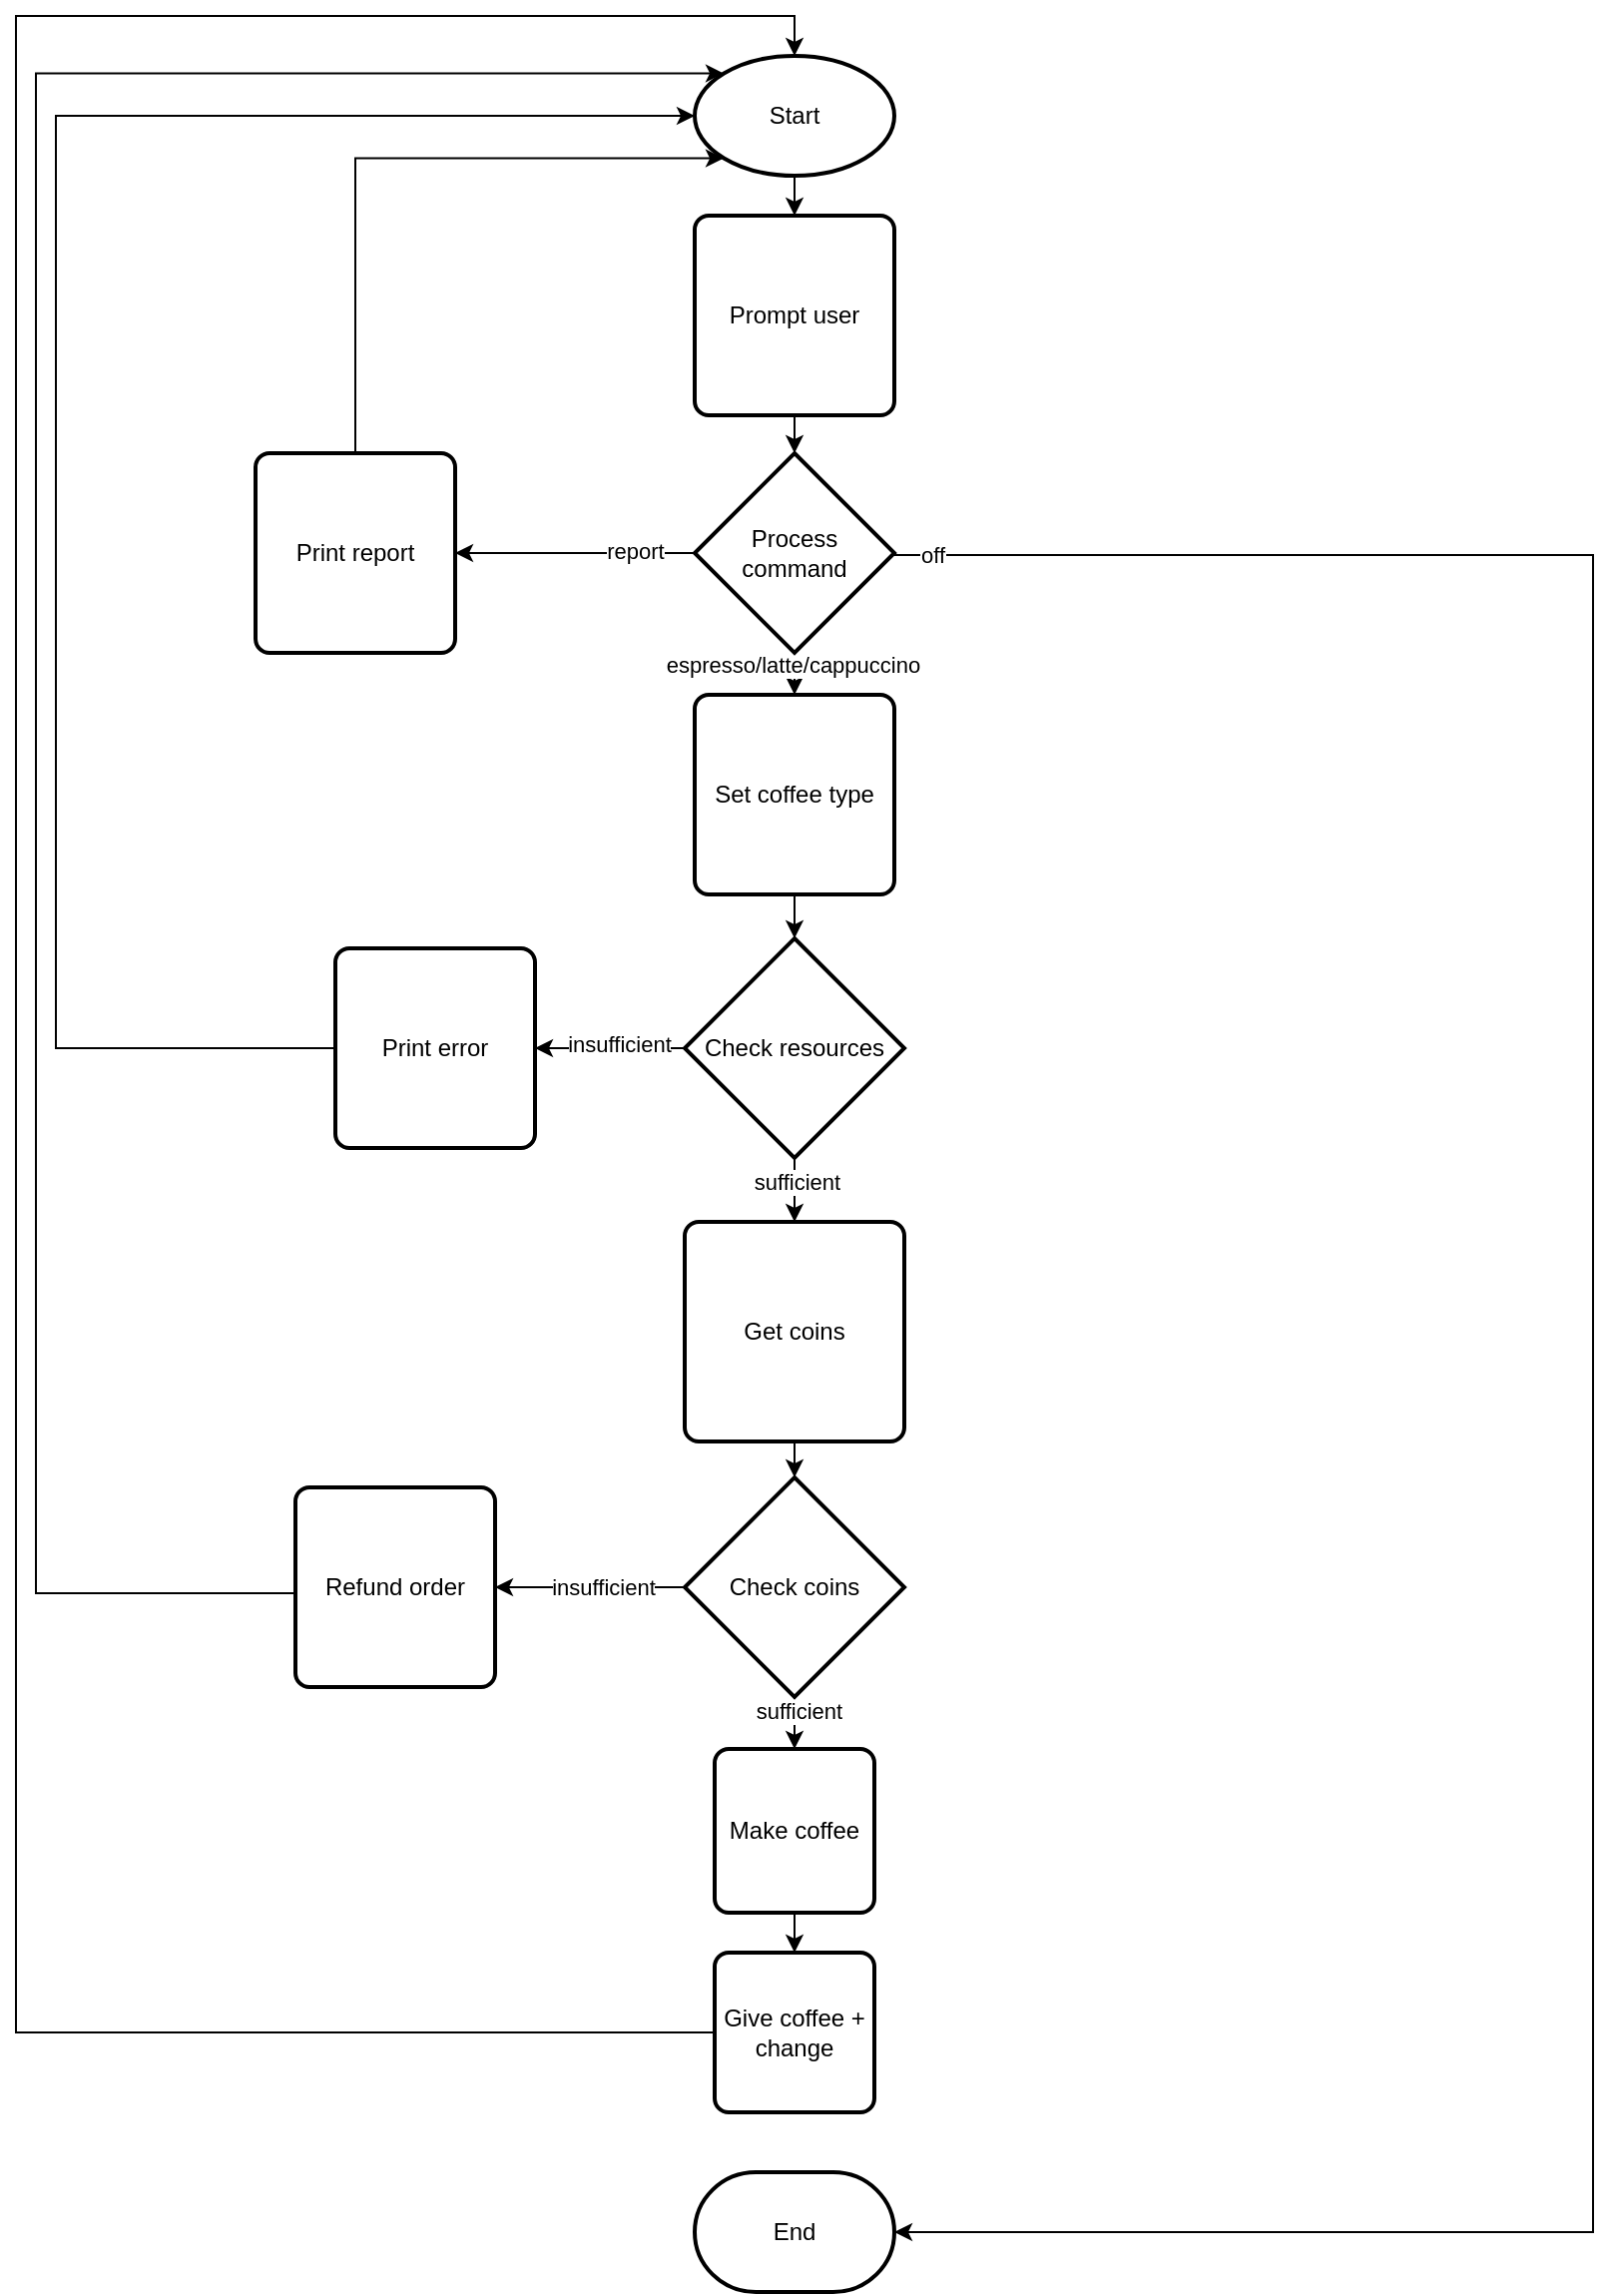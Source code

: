 <mxfile version="24.7.17">
  <diagram id="C5RBs43oDa-KdzZeNtuy" name="Page-1">
    <mxGraphModel grid="1" page="1" gridSize="10" guides="1" tooltips="1" connect="1" arrows="1" fold="1" pageScale="1" pageWidth="827" pageHeight="1169" math="0" shadow="0">
      <root>
        <mxCell id="WIyWlLk6GJQsqaUBKTNV-0" />
        <mxCell id="WIyWlLk6GJQsqaUBKTNV-1" parent="WIyWlLk6GJQsqaUBKTNV-0" />
        <mxCell id="qFU8ii4fWrEPRFGAN8I9-0" value="Start" style="strokeWidth=2;html=1;shape=mxgraph.flowchart.start_1;whiteSpace=wrap;" vertex="1" parent="WIyWlLk6GJQsqaUBKTNV-1">
          <mxGeometry x="350" y="30" width="100" height="60" as="geometry" />
        </mxCell>
        <mxCell id="qFU8ii4fWrEPRFGAN8I9-1" value="Prompt user" style="strokeWidth=2;html=1;shape=label;whiteSpace=wrap;rounded=1;absoluteArcSize=1;arcSize=14;" vertex="1" parent="WIyWlLk6GJQsqaUBKTNV-1">
          <mxGeometry x="350" y="110" width="100" height="100" as="geometry" />
        </mxCell>
        <mxCell id="qFU8ii4fWrEPRFGAN8I9-2" value="End" style="strokeWidth=2;html=1;shape=mxgraph.flowchart.terminator;whiteSpace=wrap;" vertex="1" parent="WIyWlLk6GJQsqaUBKTNV-1">
          <mxGeometry x="350" y="1090" width="100" height="60" as="geometry" />
        </mxCell>
        <mxCell id="qFU8ii4fWrEPRFGAN8I9-5" value="Print report" style="rounded=1;whiteSpace=wrap;html=1;absoluteArcSize=1;arcSize=14;strokeWidth=2;" vertex="1" parent="WIyWlLk6GJQsqaUBKTNV-1">
          <mxGeometry x="130" y="229" width="100" height="100" as="geometry" />
        </mxCell>
        <mxCell id="qFU8ii4fWrEPRFGAN8I9-8" style="edgeStyle=orthogonalEdgeStyle;rounded=0;orthogonalLoop=1;jettySize=auto;html=1;exitX=0.5;exitY=1;exitDx=0;exitDy=0;exitPerimeter=0;entryX=0.5;entryY=0;entryDx=0;entryDy=0;entryPerimeter=0;" edge="1" parent="WIyWlLk6GJQsqaUBKTNV-1" source="qFU8ii4fWrEPRFGAN8I9-0" target="qFU8ii4fWrEPRFGAN8I9-1">
          <mxGeometry relative="1" as="geometry" />
        </mxCell>
        <mxCell id="qFU8ii4fWrEPRFGAN8I9-9" value="Set coffee type" style="rounded=1;whiteSpace=wrap;html=1;absoluteArcSize=1;arcSize=14;strokeWidth=2;shape=label;" vertex="1" parent="WIyWlLk6GJQsqaUBKTNV-1">
          <mxGeometry x="350" y="350" width="100" height="100" as="geometry" />
        </mxCell>
        <mxCell id="qFU8ii4fWrEPRFGAN8I9-19" style="edgeStyle=orthogonalEdgeStyle;rounded=0;orthogonalLoop=1;jettySize=auto;html=1;exitX=0;exitY=0.5;exitDx=0;exitDy=0;exitPerimeter=0;entryX=1;entryY=0.5;entryDx=0;entryDy=0;" edge="1" parent="WIyWlLk6GJQsqaUBKTNV-1" source="qFU8ii4fWrEPRFGAN8I9-12" target="qFU8ii4fWrEPRFGAN8I9-18">
          <mxGeometry relative="1" as="geometry" />
        </mxCell>
        <mxCell id="qFU8ii4fWrEPRFGAN8I9-21" value="insufficient" style="edgeLabel;html=1;align=center;verticalAlign=middle;resizable=0;points=[];" connectable="0" vertex="1" parent="qFU8ii4fWrEPRFGAN8I9-19">
          <mxGeometry x="-0.119" y="-2" relative="1" as="geometry">
            <mxPoint as="offset" />
          </mxGeometry>
        </mxCell>
        <mxCell id="qFU8ii4fWrEPRFGAN8I9-12" value="Check resources" style="rounded=1;whiteSpace=wrap;html=1;absoluteArcSize=1;arcSize=14;strokeWidth=2;shape=mxgraph.flowchart.decision;" vertex="1" parent="WIyWlLk6GJQsqaUBKTNV-1">
          <mxGeometry x="345" y="472" width="110" height="110" as="geometry" />
        </mxCell>
        <mxCell id="qFU8ii4fWrEPRFGAN8I9-13" style="edgeStyle=orthogonalEdgeStyle;rounded=0;orthogonalLoop=1;jettySize=auto;html=1;exitX=0.5;exitY=1;exitDx=0;exitDy=0;entryX=0.5;entryY=0;entryDx=0;entryDy=0;entryPerimeter=0;" edge="1" parent="WIyWlLk6GJQsqaUBKTNV-1" source="qFU8ii4fWrEPRFGAN8I9-9" target="qFU8ii4fWrEPRFGAN8I9-12">
          <mxGeometry relative="1" as="geometry" />
        </mxCell>
        <mxCell id="qFU8ii4fWrEPRFGAN8I9-18" value="Print error" style="rounded=1;whiteSpace=wrap;html=1;absoluteArcSize=1;arcSize=14;strokeWidth=2;shape=label;" vertex="1" parent="WIyWlLk6GJQsqaUBKTNV-1">
          <mxGeometry x="170" y="477" width="100" height="100" as="geometry" />
        </mxCell>
        <mxCell id="qFU8ii4fWrEPRFGAN8I9-22" value="Get coins" style="rounded=1;whiteSpace=wrap;html=1;absoluteArcSize=1;arcSize=14;strokeWidth=2;shape=label;" vertex="1" parent="WIyWlLk6GJQsqaUBKTNV-1">
          <mxGeometry x="345" y="614" width="110" height="110" as="geometry" />
        </mxCell>
        <mxCell id="qFU8ii4fWrEPRFGAN8I9-23" style="edgeStyle=orthogonalEdgeStyle;rounded=0;orthogonalLoop=1;jettySize=auto;html=1;exitX=0.5;exitY=1;exitDx=0;exitDy=0;exitPerimeter=0;entryX=0.5;entryY=0;entryDx=0;entryDy=0;entryPerimeter=0;" edge="1" parent="WIyWlLk6GJQsqaUBKTNV-1" source="qFU8ii4fWrEPRFGAN8I9-12" target="qFU8ii4fWrEPRFGAN8I9-22">
          <mxGeometry relative="1" as="geometry" />
        </mxCell>
        <mxCell id="qFU8ii4fWrEPRFGAN8I9-24" value="sufficient" style="edgeLabel;html=1;align=center;verticalAlign=middle;resizable=0;points=[];" connectable="0" vertex="1" parent="qFU8ii4fWrEPRFGAN8I9-23">
          <mxGeometry x="-0.244" y="1" relative="1" as="geometry">
            <mxPoint as="offset" />
          </mxGeometry>
        </mxCell>
        <mxCell id="qFU8ii4fWrEPRFGAN8I9-28" style="edgeStyle=orthogonalEdgeStyle;rounded=0;orthogonalLoop=1;jettySize=auto;html=1;exitX=0;exitY=0.5;exitDx=0;exitDy=0;exitPerimeter=0;entryX=1;entryY=0.5;entryDx=0;entryDy=0;" edge="1" parent="WIyWlLk6GJQsqaUBKTNV-1" source="qFU8ii4fWrEPRFGAN8I9-25" target="qFU8ii4fWrEPRFGAN8I9-27">
          <mxGeometry relative="1" as="geometry" />
        </mxCell>
        <mxCell id="qFU8ii4fWrEPRFGAN8I9-30" value="insufficient" style="edgeLabel;html=1;align=center;verticalAlign=middle;resizable=0;points=[];" connectable="0" vertex="1" parent="qFU8ii4fWrEPRFGAN8I9-28">
          <mxGeometry x="-0.137" relative="1" as="geometry">
            <mxPoint as="offset" />
          </mxGeometry>
        </mxCell>
        <mxCell id="qFU8ii4fWrEPRFGAN8I9-47" style="edgeStyle=orthogonalEdgeStyle;rounded=0;orthogonalLoop=1;jettySize=auto;html=1;exitX=0.5;exitY=1;exitDx=0;exitDy=0;exitPerimeter=0;entryX=0.5;entryY=0;entryDx=0;entryDy=0;" edge="1" parent="WIyWlLk6GJQsqaUBKTNV-1" source="qFU8ii4fWrEPRFGAN8I9-25" target="qFU8ii4fWrEPRFGAN8I9-46">
          <mxGeometry relative="1" as="geometry" />
        </mxCell>
        <mxCell id="qFU8ii4fWrEPRFGAN8I9-53" value="sufficient" style="edgeLabel;html=1;align=center;verticalAlign=middle;resizable=0;points=[];" connectable="0" vertex="1" parent="qFU8ii4fWrEPRFGAN8I9-47">
          <mxGeometry x="-0.462" y="2" relative="1" as="geometry">
            <mxPoint as="offset" />
          </mxGeometry>
        </mxCell>
        <mxCell id="qFU8ii4fWrEPRFGAN8I9-25" value="Check coins" style="rounded=1;whiteSpace=wrap;html=1;absoluteArcSize=1;arcSize=14;strokeWidth=2;shape=mxgraph.flowchart.decision;" vertex="1" parent="WIyWlLk6GJQsqaUBKTNV-1">
          <mxGeometry x="345" y="742" width="110" height="110" as="geometry" />
        </mxCell>
        <mxCell id="qFU8ii4fWrEPRFGAN8I9-26" style="edgeStyle=orthogonalEdgeStyle;rounded=0;orthogonalLoop=1;jettySize=auto;html=1;exitX=0.5;exitY=1;exitDx=0;exitDy=0;entryX=0.5;entryY=0;entryDx=0;entryDy=0;entryPerimeter=0;" edge="1" parent="WIyWlLk6GJQsqaUBKTNV-1" source="qFU8ii4fWrEPRFGAN8I9-22" target="qFU8ii4fWrEPRFGAN8I9-25">
          <mxGeometry relative="1" as="geometry" />
        </mxCell>
        <mxCell id="qFU8ii4fWrEPRFGAN8I9-27" value="Refund order" style="rounded=1;whiteSpace=wrap;html=1;absoluteArcSize=1;arcSize=14;strokeWidth=2;shape=label;" vertex="1" parent="WIyWlLk6GJQsqaUBKTNV-1">
          <mxGeometry x="150" y="747" width="100" height="100" as="geometry" />
        </mxCell>
        <mxCell id="qFU8ii4fWrEPRFGAN8I9-34" style="edgeStyle=orthogonalEdgeStyle;rounded=0;orthogonalLoop=1;jettySize=auto;html=1;exitX=0.5;exitY=1;exitDx=0;exitDy=0;exitPerimeter=0;entryX=0.5;entryY=0;entryDx=0;entryDy=0;" edge="1" parent="WIyWlLk6GJQsqaUBKTNV-1" source="qFU8ii4fWrEPRFGAN8I9-32" target="qFU8ii4fWrEPRFGAN8I9-9">
          <mxGeometry relative="1" as="geometry" />
        </mxCell>
        <mxCell id="qFU8ii4fWrEPRFGAN8I9-45" value="espresso/latte/cappuccino" style="edgeLabel;html=1;align=center;verticalAlign=middle;resizable=0;points=[];" connectable="0" vertex="1" parent="qFU8ii4fWrEPRFGAN8I9-34">
          <mxGeometry x="-0.465" y="-1" relative="1" as="geometry">
            <mxPoint as="offset" />
          </mxGeometry>
        </mxCell>
        <mxCell id="qFU8ii4fWrEPRFGAN8I9-43" style="edgeStyle=orthogonalEdgeStyle;rounded=0;orthogonalLoop=1;jettySize=auto;html=1;exitX=0;exitY=0.5;exitDx=0;exitDy=0;exitPerimeter=0;entryX=1;entryY=0.5;entryDx=0;entryDy=0;" edge="1" parent="WIyWlLk6GJQsqaUBKTNV-1" source="qFU8ii4fWrEPRFGAN8I9-32" target="qFU8ii4fWrEPRFGAN8I9-5">
          <mxGeometry relative="1" as="geometry" />
        </mxCell>
        <mxCell id="qFU8ii4fWrEPRFGAN8I9-44" value="report" style="edgeLabel;html=1;align=center;verticalAlign=middle;resizable=0;points=[];" connectable="0" vertex="1" parent="qFU8ii4fWrEPRFGAN8I9-43">
          <mxGeometry x="-0.5" y="-1" relative="1" as="geometry">
            <mxPoint as="offset" />
          </mxGeometry>
        </mxCell>
        <mxCell id="qFU8ii4fWrEPRFGAN8I9-32" value="Process command" style="strokeWidth=2;html=1;shape=mxgraph.flowchart.decision;whiteSpace=wrap;" vertex="1" parent="WIyWlLk6GJQsqaUBKTNV-1">
          <mxGeometry x="350" y="229" width="100" height="100" as="geometry" />
        </mxCell>
        <mxCell id="qFU8ii4fWrEPRFGAN8I9-33" style="edgeStyle=orthogonalEdgeStyle;rounded=0;orthogonalLoop=1;jettySize=auto;html=1;exitX=0.5;exitY=1;exitDx=0;exitDy=0;entryX=0.5;entryY=0;entryDx=0;entryDy=0;entryPerimeter=0;" edge="1" parent="WIyWlLk6GJQsqaUBKTNV-1" source="qFU8ii4fWrEPRFGAN8I9-1" target="qFU8ii4fWrEPRFGAN8I9-32">
          <mxGeometry relative="1" as="geometry" />
        </mxCell>
        <mxCell id="qFU8ii4fWrEPRFGAN8I9-35" style="edgeStyle=orthogonalEdgeStyle;rounded=0;orthogonalLoop=1;jettySize=auto;html=1;exitX=1;exitY=0.5;exitDx=0;exitDy=0;exitPerimeter=0;entryX=1;entryY=0.5;entryDx=0;entryDy=0;entryPerimeter=0;" edge="1" parent="WIyWlLk6GJQsqaUBKTNV-1" source="qFU8ii4fWrEPRFGAN8I9-32" target="qFU8ii4fWrEPRFGAN8I9-2">
          <mxGeometry relative="1" as="geometry">
            <Array as="points">
              <mxPoint x="450" y="280" />
              <mxPoint x="800" y="280" />
              <mxPoint x="800" y="1120" />
            </Array>
          </mxGeometry>
        </mxCell>
        <mxCell id="qFU8ii4fWrEPRFGAN8I9-36" value="off" style="edgeLabel;html=1;align=center;verticalAlign=middle;resizable=0;points=[];" connectable="0" vertex="1" parent="qFU8ii4fWrEPRFGAN8I9-35">
          <mxGeometry x="-0.975" relative="1" as="geometry">
            <mxPoint as="offset" />
          </mxGeometry>
        </mxCell>
        <mxCell id="qFU8ii4fWrEPRFGAN8I9-39" style="edgeStyle=orthogonalEdgeStyle;rounded=0;orthogonalLoop=1;jettySize=auto;html=1;exitX=0;exitY=0.5;exitDx=0;exitDy=0;entryX=0;entryY=0.5;entryDx=0;entryDy=0;entryPerimeter=0;" edge="1" parent="WIyWlLk6GJQsqaUBKTNV-1" source="qFU8ii4fWrEPRFGAN8I9-18" target="qFU8ii4fWrEPRFGAN8I9-0">
          <mxGeometry relative="1" as="geometry">
            <Array as="points">
              <mxPoint x="30" y="527" />
              <mxPoint x="30" y="60" />
            </Array>
          </mxGeometry>
        </mxCell>
        <mxCell id="qFU8ii4fWrEPRFGAN8I9-41" style="edgeStyle=orthogonalEdgeStyle;rounded=0;orthogonalLoop=1;jettySize=auto;html=1;exitX=0;exitY=0.5;exitDx=0;exitDy=0;entryX=0.145;entryY=0.145;entryDx=0;entryDy=0;entryPerimeter=0;" edge="1" parent="WIyWlLk6GJQsqaUBKTNV-1" source="qFU8ii4fWrEPRFGAN8I9-27" target="qFU8ii4fWrEPRFGAN8I9-0">
          <mxGeometry relative="1" as="geometry">
            <Array as="points">
              <mxPoint x="150" y="800" />
              <mxPoint x="20" y="800" />
              <mxPoint x="20" y="39" />
            </Array>
          </mxGeometry>
        </mxCell>
        <mxCell id="qFU8ii4fWrEPRFGAN8I9-42" style="edgeStyle=orthogonalEdgeStyle;rounded=0;orthogonalLoop=1;jettySize=auto;html=1;exitX=0.5;exitY=0;exitDx=0;exitDy=0;entryX=0.145;entryY=0.855;entryDx=0;entryDy=0;entryPerimeter=0;" edge="1" parent="WIyWlLk6GJQsqaUBKTNV-1" source="qFU8ii4fWrEPRFGAN8I9-5" target="qFU8ii4fWrEPRFGAN8I9-0">
          <mxGeometry relative="1" as="geometry">
            <Array as="points">
              <mxPoint x="180" y="81" />
            </Array>
          </mxGeometry>
        </mxCell>
        <mxCell id="qFU8ii4fWrEPRFGAN8I9-49" style="edgeStyle=orthogonalEdgeStyle;rounded=0;orthogonalLoop=1;jettySize=auto;html=1;exitX=0.5;exitY=1;exitDx=0;exitDy=0;entryX=0.5;entryY=0;entryDx=0;entryDy=0;" edge="1" parent="WIyWlLk6GJQsqaUBKTNV-1" source="qFU8ii4fWrEPRFGAN8I9-46" target="qFU8ii4fWrEPRFGAN8I9-48">
          <mxGeometry relative="1" as="geometry" />
        </mxCell>
        <mxCell id="qFU8ii4fWrEPRFGAN8I9-46" value="Make coffee" style="rounded=1;whiteSpace=wrap;html=1;absoluteArcSize=1;arcSize=14;strokeWidth=2;shape=label;" vertex="1" parent="WIyWlLk6GJQsqaUBKTNV-1">
          <mxGeometry x="360" y="878" width="80" height="82" as="geometry" />
        </mxCell>
        <mxCell id="qFU8ii4fWrEPRFGAN8I9-48" value="Give coffee + change" style="rounded=1;whiteSpace=wrap;html=1;absoluteArcSize=1;arcSize=14;strokeWidth=2;shape=label;" vertex="1" parent="WIyWlLk6GJQsqaUBKTNV-1">
          <mxGeometry x="360" y="980" width="80" height="80" as="geometry" />
        </mxCell>
        <mxCell id="qFU8ii4fWrEPRFGAN8I9-52" style="edgeStyle=orthogonalEdgeStyle;rounded=0;orthogonalLoop=1;jettySize=auto;html=1;exitX=0;exitY=0.5;exitDx=0;exitDy=0;entryX=0.5;entryY=0;entryDx=0;entryDy=0;entryPerimeter=0;" edge="1" parent="WIyWlLk6GJQsqaUBKTNV-1" source="qFU8ii4fWrEPRFGAN8I9-48" target="qFU8ii4fWrEPRFGAN8I9-0">
          <mxGeometry relative="1" as="geometry">
            <Array as="points">
              <mxPoint x="10" y="1020" />
              <mxPoint x="10" y="10" />
              <mxPoint x="400" y="10" />
            </Array>
          </mxGeometry>
        </mxCell>
      </root>
    </mxGraphModel>
  </diagram>
</mxfile>
